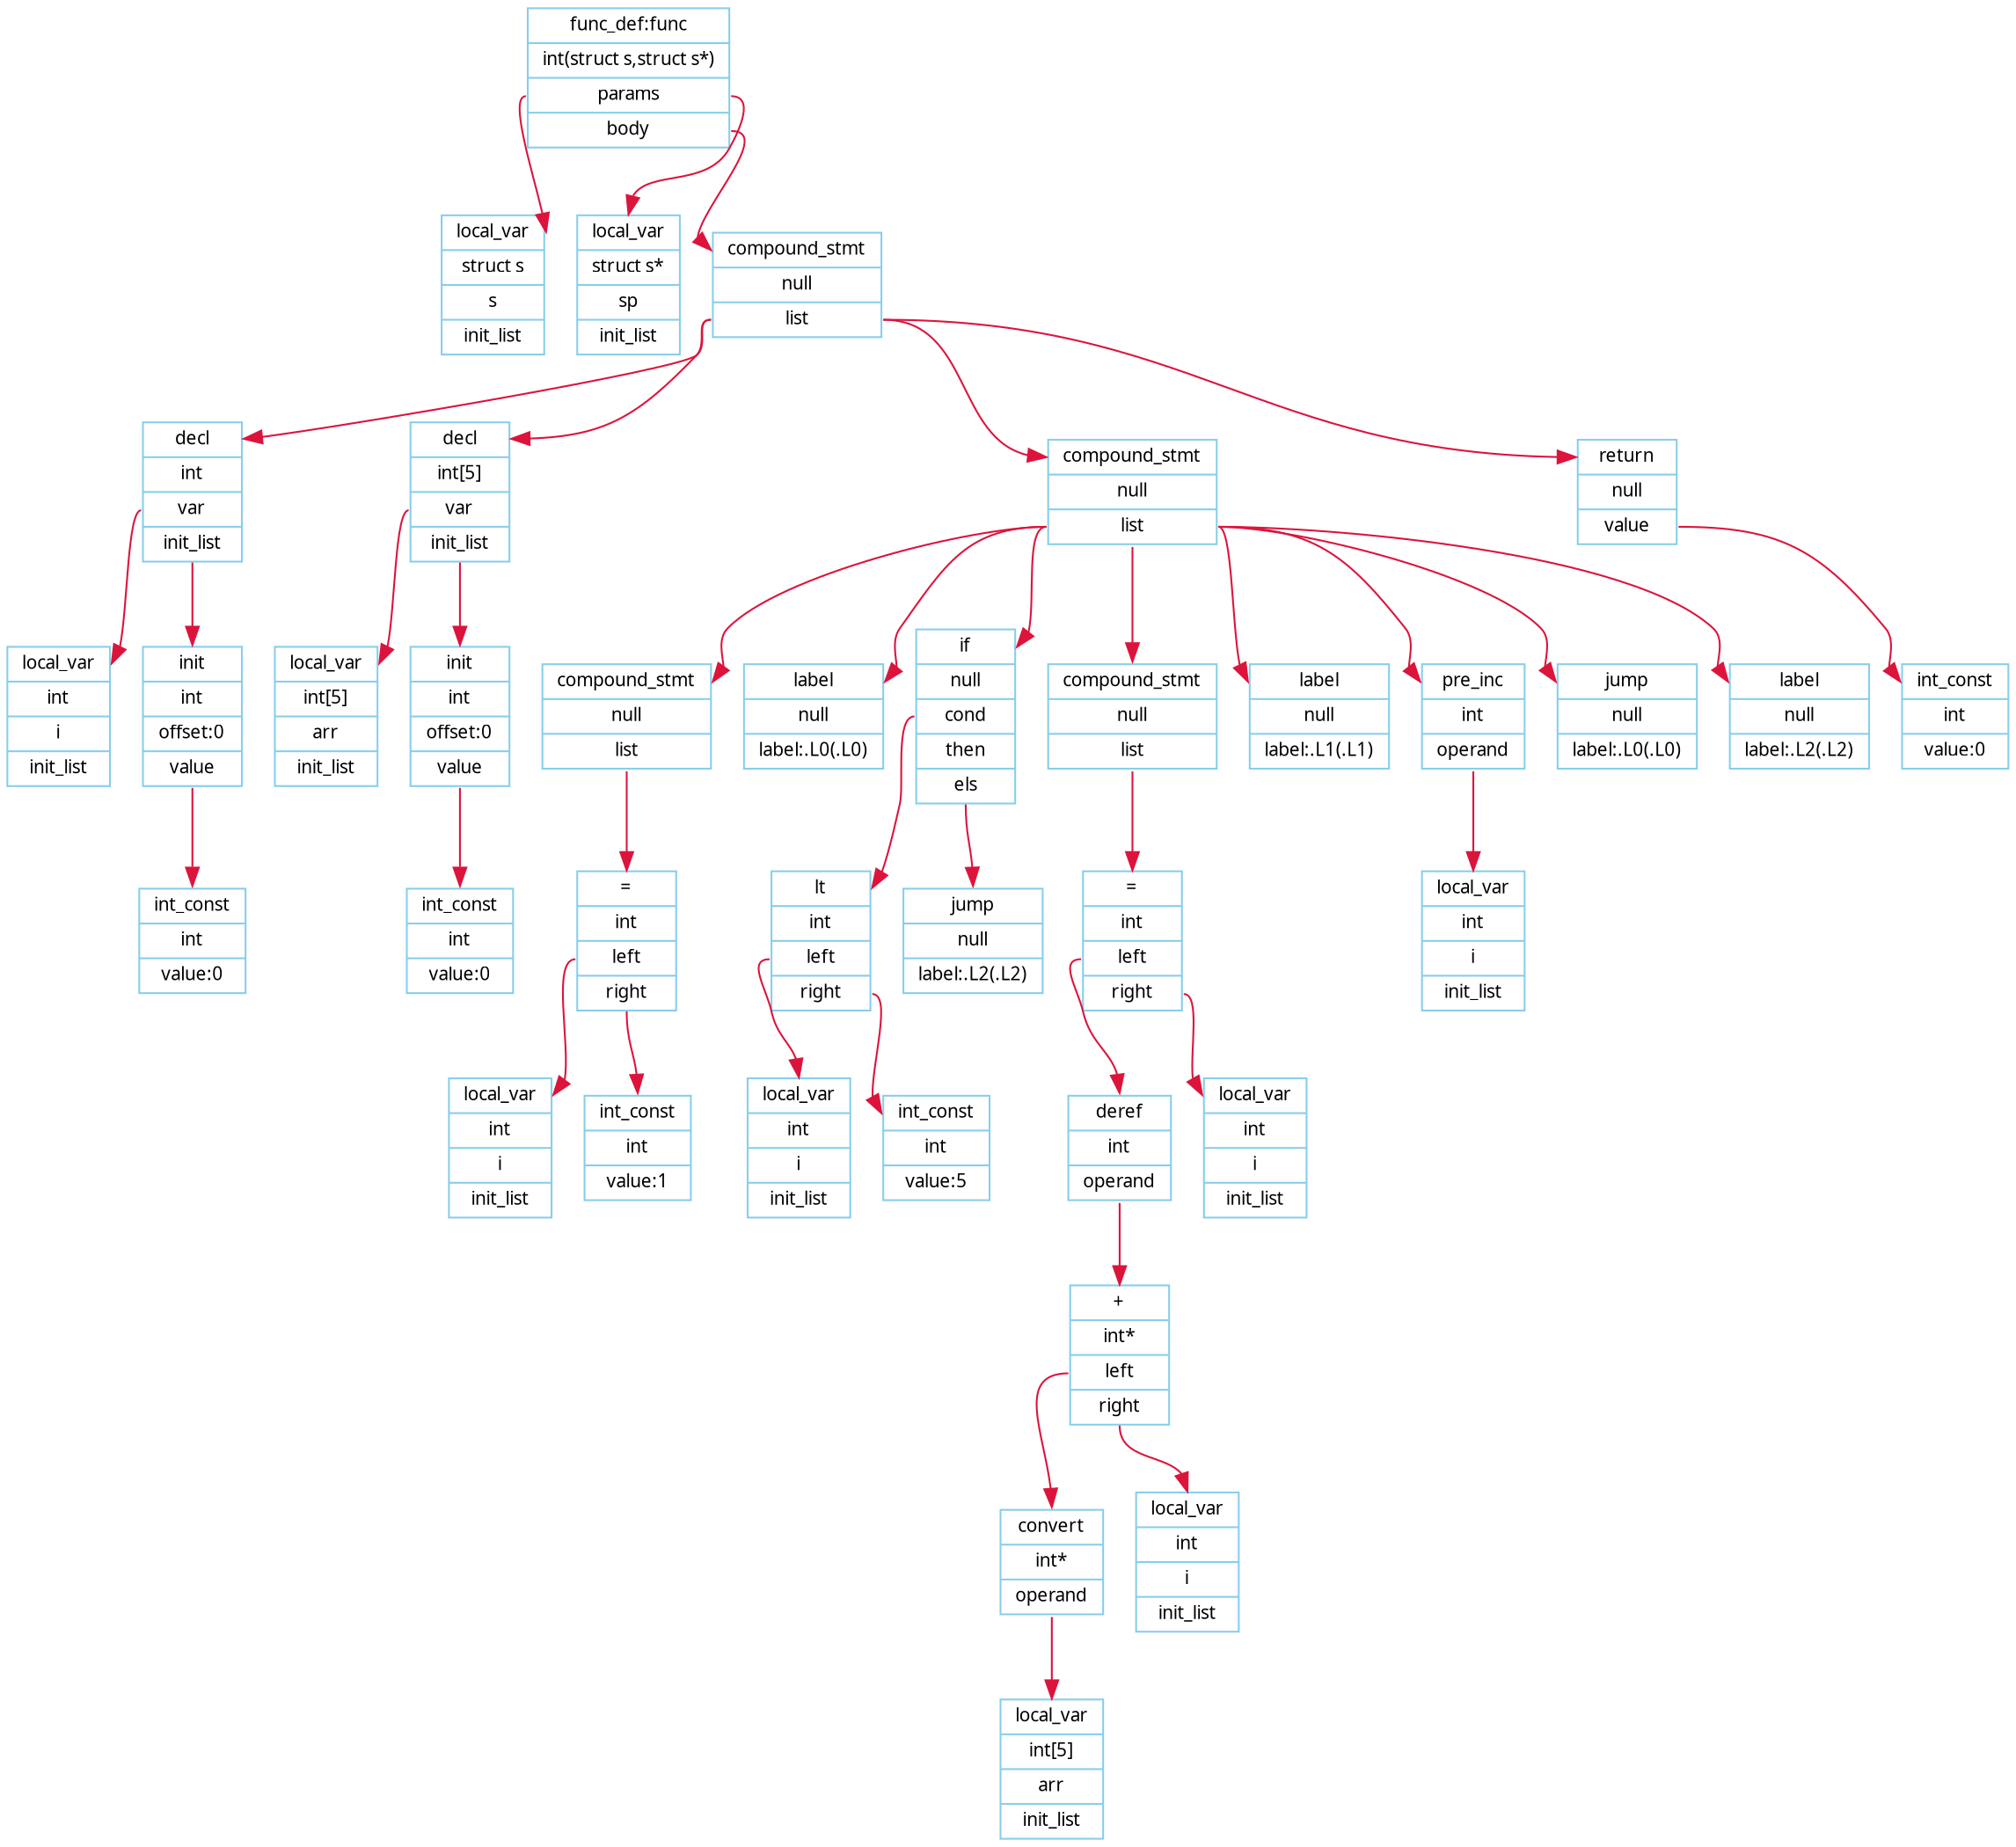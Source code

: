 digraph G {
node [fontname = "Verdana", fontsize = 10, color="skyblue", shape="record"];
edge [fontname = "Verdana", fontsize = 10, color="crimson", style="solid"];
P0[label="{<head>func_def:func|<type>int(struct s,struct s*)|<params>params|<body>body}"];
P1[label="{<head>local_var|<type>struct s|<name>s|<list>init_list}"];
P0:params -> P1:head;
P2[label="{<head>local_var|<type>struct s*|<name>sp|<list>init_list}"];
P0:params -> P2:head;
P3[label="{<head>compound_stmt|null|<list>list}"];
P4[label="{<head>decl|<type>int|<var>var|<init_list>init_list}"];
P5[label="{<head>local_var|<type>int|<name>i|<list>init_list}"];
P4:var -> P5:head;
P6[label="{<head>init|<type>int|offset:0|<value>value}"];
P7[label="{<head>int_const|<type>int|value:0}"];
P6:value -> P7:head;
P4:init_list -> P6:head;
P3:list -> P4:head;
P8[label="{<head>decl|<type>int[5]|<var>var|<init_list>init_list}"];
P9[label="{<head>local_var|<type>int[5]|<name>arr|<list>init_list}"];
P8:var -> P9:head;
P10[label="{<head>init|<type>int|offset:0|<value>value}"];
P11[label="{<head>int_const|<type>int|value:0}"];
P10:value -> P11:head;
P8:init_list -> P10:head;
P3:list -> P8:head;
P12[label="{<head>compound_stmt|null|<list>list}"];
P13[label="{<head>compound_stmt|null|<list>list}"];
P14[label="{<head>=|<type>int|<left_operand>left|<right_operand>right}"];
P15[label="{<head>local_var|<type>int|<name>i|<list>init_list}"];
P14:left_operand -> P15:head;
P16[label="{<head>int_const|<type>int|value:1}"];
P14:right_operand -> P16:head;
P13:list -> P14:head;
P12:list -> P13:head;
P17[label="{<head>label|null|label:.L0(.L0)}"];
P12:list -> P17:head;
P18[label="{<head>if|null|<cond>cond|<then>then|<els>els}"];
P19[label="{<head>lt|<type>int|<left_operand>left|<right_operand>right}"];
P20[label="{<head>local_var|<type>int|<name>i|<list>init_list}"];
P19:left_operand -> P20:head;
P21[label="{<head>int_const|<type>int|value:5}"];
P19:right_operand -> P21:head;
P18:cond -> P19:head;
P22[label="{<head>jump|null|label:.L2(.L2)}"];
P18:els -> P22:head;
P12:list -> P18:head;
P23[label="{<head>compound_stmt|null|<list>list}"];
P24[label="{<head>=|<type>int|<left_operand>left|<right_operand>right}"];
P25[label="{<head>deref|<type>int|<operand>operand}"];
P26[label="{<head>+|<type>int*|<left_operand>left|<right_operand>right}"];
P27[label="{<head>convert|<type>int*|<operand>operand}"];
P28[label="{<head>local_var|<type>int[5]|<name>arr|<list>init_list}"];
P27:operand -> P28:head;
P26:left_operand -> P27:head;
P29[label="{<head>local_var|<type>int|<name>i|<list>init_list}"];
P26:right_operand -> P29:head;
P25:operand -> P26:head;
P24:left_operand -> P25:head;
P30[label="{<head>local_var|<type>int|<name>i|<list>init_list}"];
P24:right_operand -> P30:head;
P23:list -> P24:head;
P12:list -> P23:head;
P31[label="{<head>label|null|label:.L1(.L1)}"];
P12:list -> P31:head;
P32[label="{<head>pre_inc|<type>int|<operand>operand}"];
P33[label="{<head>local_var|<type>int|<name>i|<list>init_list}"];
P32:operand -> P33:head;
P12:list -> P32:head;
P34[label="{<head>jump|null|label:.L0(.L0)}"];
P12:list -> P34:head;
P35[label="{<head>label|null|label:.L2(.L2)}"];
P12:list -> P35:head;
P3:list -> P12:head;
P36[label="{<head>return|null|<value>value}"];
P37[label="{<head>int_const|<type>int|value:0}"];
P36:value -> P37:head;
P3:list -> P36:head;
P0:body -> P3:head;
}
